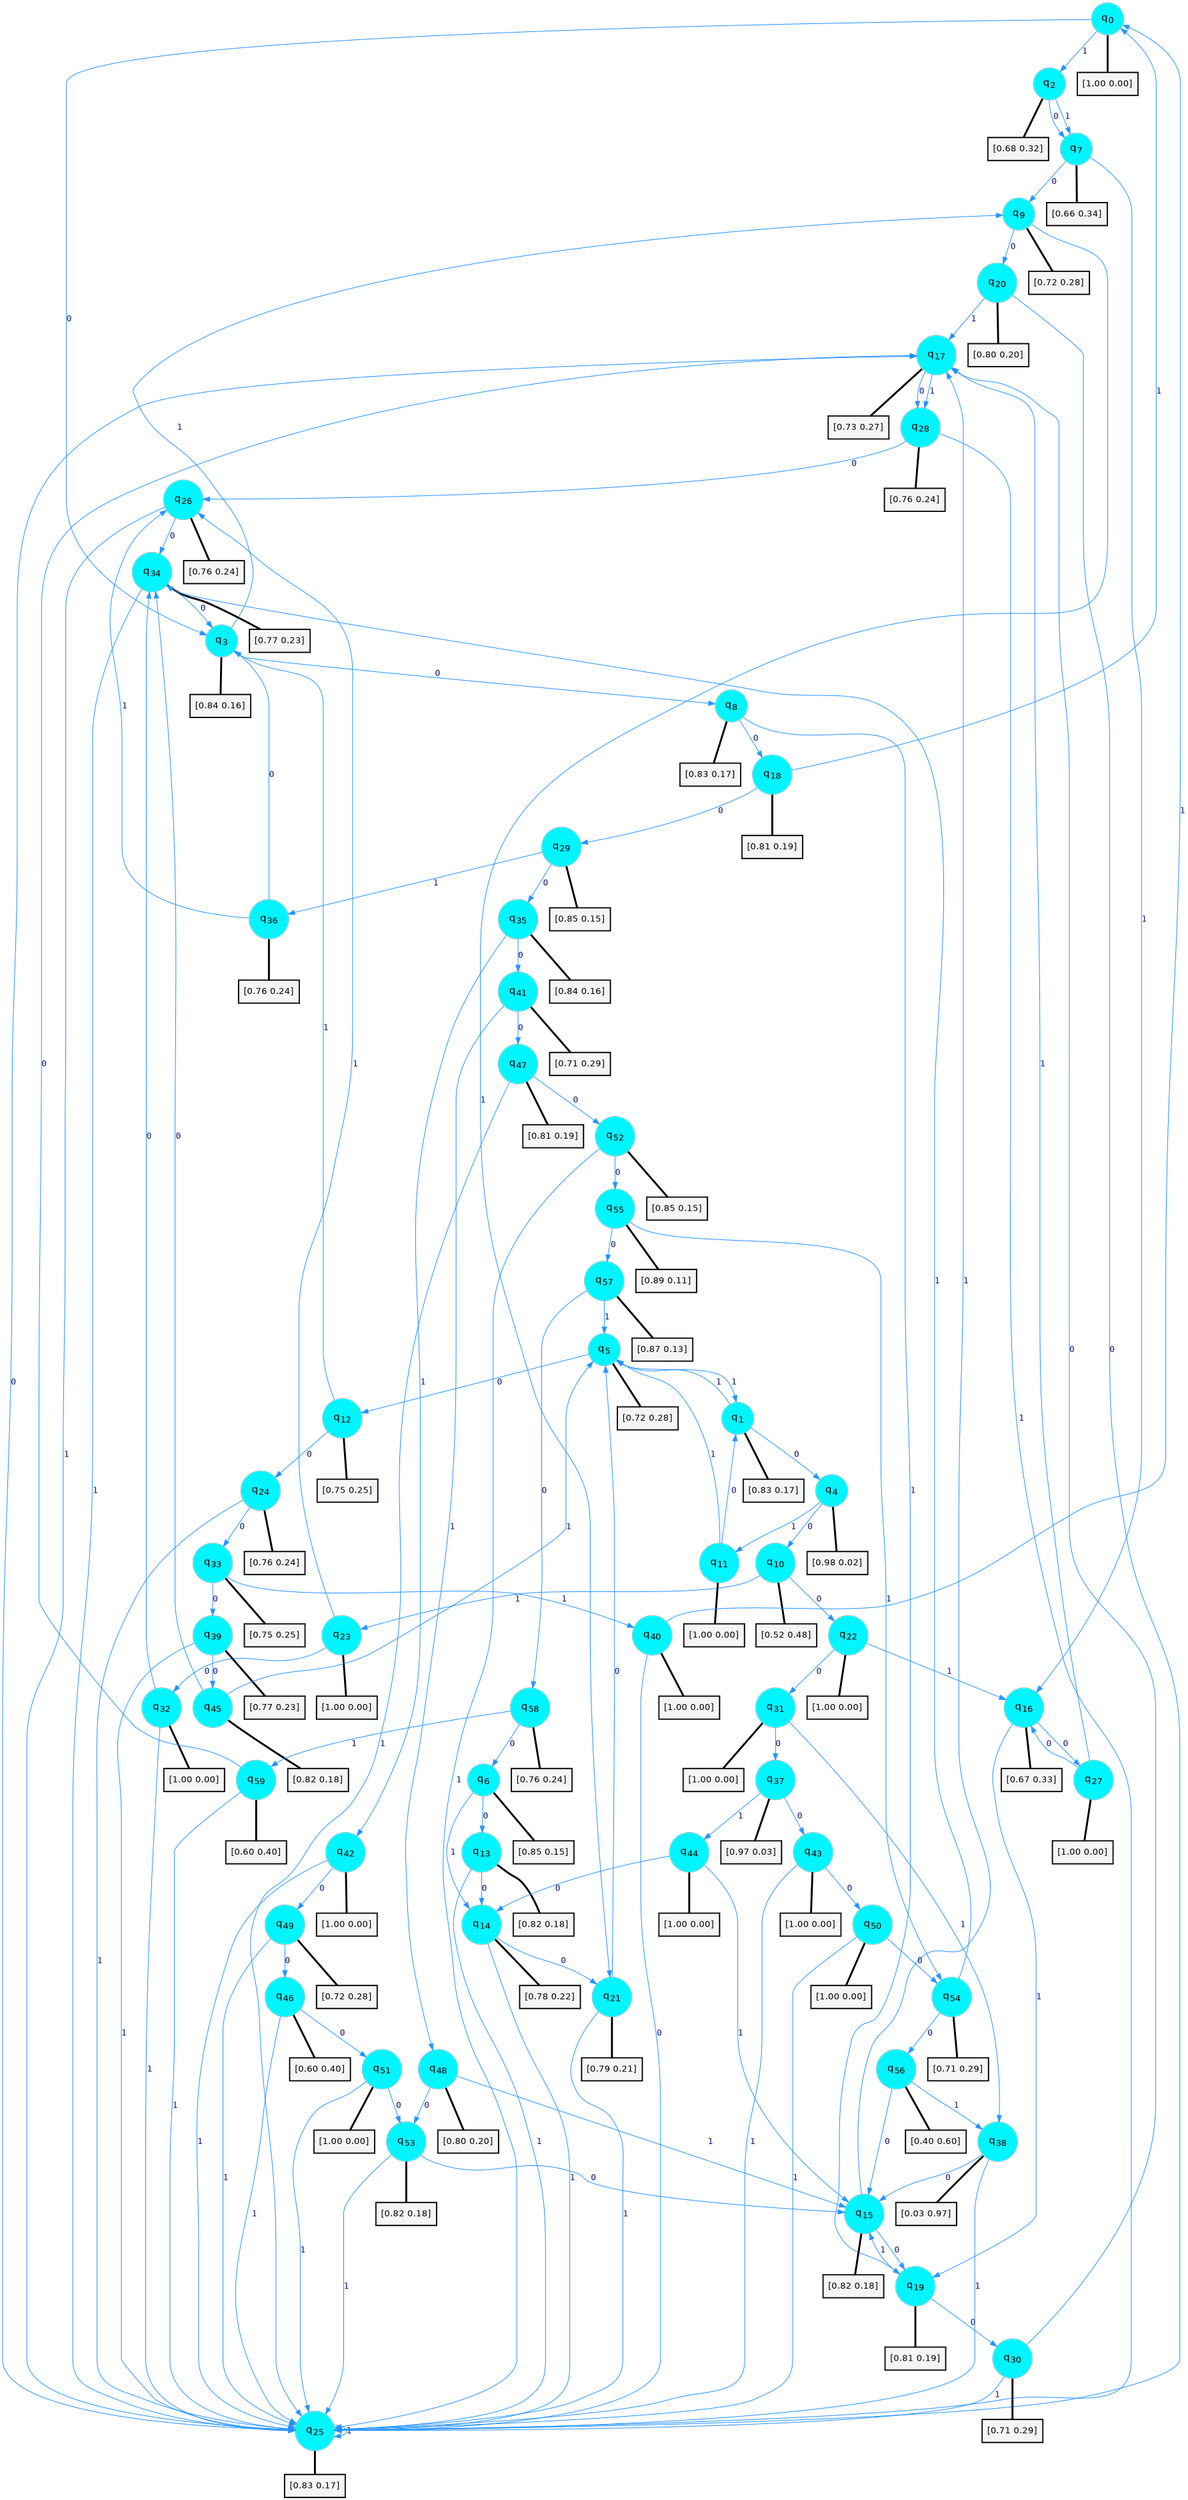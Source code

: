 digraph G {
graph [
bgcolor=transparent, dpi=300, rankdir=TD, size="40,25"];
node [
color=gray, fillcolor=turquoise1, fontcolor=black, fontname=Helvetica, fontsize=16, fontweight=bold, shape=circle, style=filled];
edge [
arrowsize=1, color=dodgerblue1, fontcolor=midnightblue, fontname=courier, fontweight=bold, penwidth=1, style=solid, weight=20];
0[label=<q<SUB>0</SUB>>];
1[label=<q<SUB>1</SUB>>];
2[label=<q<SUB>2</SUB>>];
3[label=<q<SUB>3</SUB>>];
4[label=<q<SUB>4</SUB>>];
5[label=<q<SUB>5</SUB>>];
6[label=<q<SUB>6</SUB>>];
7[label=<q<SUB>7</SUB>>];
8[label=<q<SUB>8</SUB>>];
9[label=<q<SUB>9</SUB>>];
10[label=<q<SUB>10</SUB>>];
11[label=<q<SUB>11</SUB>>];
12[label=<q<SUB>12</SUB>>];
13[label=<q<SUB>13</SUB>>];
14[label=<q<SUB>14</SUB>>];
15[label=<q<SUB>15</SUB>>];
16[label=<q<SUB>16</SUB>>];
17[label=<q<SUB>17</SUB>>];
18[label=<q<SUB>18</SUB>>];
19[label=<q<SUB>19</SUB>>];
20[label=<q<SUB>20</SUB>>];
21[label=<q<SUB>21</SUB>>];
22[label=<q<SUB>22</SUB>>];
23[label=<q<SUB>23</SUB>>];
24[label=<q<SUB>24</SUB>>];
25[label=<q<SUB>25</SUB>>];
26[label=<q<SUB>26</SUB>>];
27[label=<q<SUB>27</SUB>>];
28[label=<q<SUB>28</SUB>>];
29[label=<q<SUB>29</SUB>>];
30[label=<q<SUB>30</SUB>>];
31[label=<q<SUB>31</SUB>>];
32[label=<q<SUB>32</SUB>>];
33[label=<q<SUB>33</SUB>>];
34[label=<q<SUB>34</SUB>>];
35[label=<q<SUB>35</SUB>>];
36[label=<q<SUB>36</SUB>>];
37[label=<q<SUB>37</SUB>>];
38[label=<q<SUB>38</SUB>>];
39[label=<q<SUB>39</SUB>>];
40[label=<q<SUB>40</SUB>>];
41[label=<q<SUB>41</SUB>>];
42[label=<q<SUB>42</SUB>>];
43[label=<q<SUB>43</SUB>>];
44[label=<q<SUB>44</SUB>>];
45[label=<q<SUB>45</SUB>>];
46[label=<q<SUB>46</SUB>>];
47[label=<q<SUB>47</SUB>>];
48[label=<q<SUB>48</SUB>>];
49[label=<q<SUB>49</SUB>>];
50[label=<q<SUB>50</SUB>>];
51[label=<q<SUB>51</SUB>>];
52[label=<q<SUB>52</SUB>>];
53[label=<q<SUB>53</SUB>>];
54[label=<q<SUB>54</SUB>>];
55[label=<q<SUB>55</SUB>>];
56[label=<q<SUB>56</SUB>>];
57[label=<q<SUB>57</SUB>>];
58[label=<q<SUB>58</SUB>>];
59[label=<q<SUB>59</SUB>>];
60[label="[1.00 0.00]", shape=box,fontcolor=black, fontname=Helvetica, fontsize=14, penwidth=2, fillcolor=whitesmoke,color=black];
61[label="[0.83 0.17]", shape=box,fontcolor=black, fontname=Helvetica, fontsize=14, penwidth=2, fillcolor=whitesmoke,color=black];
62[label="[0.68 0.32]", shape=box,fontcolor=black, fontname=Helvetica, fontsize=14, penwidth=2, fillcolor=whitesmoke,color=black];
63[label="[0.84 0.16]", shape=box,fontcolor=black, fontname=Helvetica, fontsize=14, penwidth=2, fillcolor=whitesmoke,color=black];
64[label="[0.98 0.02]", shape=box,fontcolor=black, fontname=Helvetica, fontsize=14, penwidth=2, fillcolor=whitesmoke,color=black];
65[label="[0.72 0.28]", shape=box,fontcolor=black, fontname=Helvetica, fontsize=14, penwidth=2, fillcolor=whitesmoke,color=black];
66[label="[0.85 0.15]", shape=box,fontcolor=black, fontname=Helvetica, fontsize=14, penwidth=2, fillcolor=whitesmoke,color=black];
67[label="[0.66 0.34]", shape=box,fontcolor=black, fontname=Helvetica, fontsize=14, penwidth=2, fillcolor=whitesmoke,color=black];
68[label="[0.83 0.17]", shape=box,fontcolor=black, fontname=Helvetica, fontsize=14, penwidth=2, fillcolor=whitesmoke,color=black];
69[label="[0.72 0.28]", shape=box,fontcolor=black, fontname=Helvetica, fontsize=14, penwidth=2, fillcolor=whitesmoke,color=black];
70[label="[0.52 0.48]", shape=box,fontcolor=black, fontname=Helvetica, fontsize=14, penwidth=2, fillcolor=whitesmoke,color=black];
71[label="[1.00 0.00]", shape=box,fontcolor=black, fontname=Helvetica, fontsize=14, penwidth=2, fillcolor=whitesmoke,color=black];
72[label="[0.75 0.25]", shape=box,fontcolor=black, fontname=Helvetica, fontsize=14, penwidth=2, fillcolor=whitesmoke,color=black];
73[label="[0.82 0.18]", shape=box,fontcolor=black, fontname=Helvetica, fontsize=14, penwidth=2, fillcolor=whitesmoke,color=black];
74[label="[0.78 0.22]", shape=box,fontcolor=black, fontname=Helvetica, fontsize=14, penwidth=2, fillcolor=whitesmoke,color=black];
75[label="[0.82 0.18]", shape=box,fontcolor=black, fontname=Helvetica, fontsize=14, penwidth=2, fillcolor=whitesmoke,color=black];
76[label="[0.67 0.33]", shape=box,fontcolor=black, fontname=Helvetica, fontsize=14, penwidth=2, fillcolor=whitesmoke,color=black];
77[label="[0.73 0.27]", shape=box,fontcolor=black, fontname=Helvetica, fontsize=14, penwidth=2, fillcolor=whitesmoke,color=black];
78[label="[0.81 0.19]", shape=box,fontcolor=black, fontname=Helvetica, fontsize=14, penwidth=2, fillcolor=whitesmoke,color=black];
79[label="[0.81 0.19]", shape=box,fontcolor=black, fontname=Helvetica, fontsize=14, penwidth=2, fillcolor=whitesmoke,color=black];
80[label="[0.80 0.20]", shape=box,fontcolor=black, fontname=Helvetica, fontsize=14, penwidth=2, fillcolor=whitesmoke,color=black];
81[label="[0.79 0.21]", shape=box,fontcolor=black, fontname=Helvetica, fontsize=14, penwidth=2, fillcolor=whitesmoke,color=black];
82[label="[1.00 0.00]", shape=box,fontcolor=black, fontname=Helvetica, fontsize=14, penwidth=2, fillcolor=whitesmoke,color=black];
83[label="[1.00 0.00]", shape=box,fontcolor=black, fontname=Helvetica, fontsize=14, penwidth=2, fillcolor=whitesmoke,color=black];
84[label="[0.76 0.24]", shape=box,fontcolor=black, fontname=Helvetica, fontsize=14, penwidth=2, fillcolor=whitesmoke,color=black];
85[label="[0.83 0.17]", shape=box,fontcolor=black, fontname=Helvetica, fontsize=14, penwidth=2, fillcolor=whitesmoke,color=black];
86[label="[0.76 0.24]", shape=box,fontcolor=black, fontname=Helvetica, fontsize=14, penwidth=2, fillcolor=whitesmoke,color=black];
87[label="[1.00 0.00]", shape=box,fontcolor=black, fontname=Helvetica, fontsize=14, penwidth=2, fillcolor=whitesmoke,color=black];
88[label="[0.76 0.24]", shape=box,fontcolor=black, fontname=Helvetica, fontsize=14, penwidth=2, fillcolor=whitesmoke,color=black];
89[label="[0.85 0.15]", shape=box,fontcolor=black, fontname=Helvetica, fontsize=14, penwidth=2, fillcolor=whitesmoke,color=black];
90[label="[0.71 0.29]", shape=box,fontcolor=black, fontname=Helvetica, fontsize=14, penwidth=2, fillcolor=whitesmoke,color=black];
91[label="[1.00 0.00]", shape=box,fontcolor=black, fontname=Helvetica, fontsize=14, penwidth=2, fillcolor=whitesmoke,color=black];
92[label="[1.00 0.00]", shape=box,fontcolor=black, fontname=Helvetica, fontsize=14, penwidth=2, fillcolor=whitesmoke,color=black];
93[label="[0.75 0.25]", shape=box,fontcolor=black, fontname=Helvetica, fontsize=14, penwidth=2, fillcolor=whitesmoke,color=black];
94[label="[0.77 0.23]", shape=box,fontcolor=black, fontname=Helvetica, fontsize=14, penwidth=2, fillcolor=whitesmoke,color=black];
95[label="[0.84 0.16]", shape=box,fontcolor=black, fontname=Helvetica, fontsize=14, penwidth=2, fillcolor=whitesmoke,color=black];
96[label="[0.76 0.24]", shape=box,fontcolor=black, fontname=Helvetica, fontsize=14, penwidth=2, fillcolor=whitesmoke,color=black];
97[label="[0.97 0.03]", shape=box,fontcolor=black, fontname=Helvetica, fontsize=14, penwidth=2, fillcolor=whitesmoke,color=black];
98[label="[0.03 0.97]", shape=box,fontcolor=black, fontname=Helvetica, fontsize=14, penwidth=2, fillcolor=whitesmoke,color=black];
99[label="[0.77 0.23]", shape=box,fontcolor=black, fontname=Helvetica, fontsize=14, penwidth=2, fillcolor=whitesmoke,color=black];
100[label="[1.00 0.00]", shape=box,fontcolor=black, fontname=Helvetica, fontsize=14, penwidth=2, fillcolor=whitesmoke,color=black];
101[label="[0.71 0.29]", shape=box,fontcolor=black, fontname=Helvetica, fontsize=14, penwidth=2, fillcolor=whitesmoke,color=black];
102[label="[1.00 0.00]", shape=box,fontcolor=black, fontname=Helvetica, fontsize=14, penwidth=2, fillcolor=whitesmoke,color=black];
103[label="[1.00 0.00]", shape=box,fontcolor=black, fontname=Helvetica, fontsize=14, penwidth=2, fillcolor=whitesmoke,color=black];
104[label="[1.00 0.00]", shape=box,fontcolor=black, fontname=Helvetica, fontsize=14, penwidth=2, fillcolor=whitesmoke,color=black];
105[label="[0.82 0.18]", shape=box,fontcolor=black, fontname=Helvetica, fontsize=14, penwidth=2, fillcolor=whitesmoke,color=black];
106[label="[0.60 0.40]", shape=box,fontcolor=black, fontname=Helvetica, fontsize=14, penwidth=2, fillcolor=whitesmoke,color=black];
107[label="[0.81 0.19]", shape=box,fontcolor=black, fontname=Helvetica, fontsize=14, penwidth=2, fillcolor=whitesmoke,color=black];
108[label="[0.80 0.20]", shape=box,fontcolor=black, fontname=Helvetica, fontsize=14, penwidth=2, fillcolor=whitesmoke,color=black];
109[label="[0.72 0.28]", shape=box,fontcolor=black, fontname=Helvetica, fontsize=14, penwidth=2, fillcolor=whitesmoke,color=black];
110[label="[1.00 0.00]", shape=box,fontcolor=black, fontname=Helvetica, fontsize=14, penwidth=2, fillcolor=whitesmoke,color=black];
111[label="[1.00 0.00]", shape=box,fontcolor=black, fontname=Helvetica, fontsize=14, penwidth=2, fillcolor=whitesmoke,color=black];
112[label="[0.85 0.15]", shape=box,fontcolor=black, fontname=Helvetica, fontsize=14, penwidth=2, fillcolor=whitesmoke,color=black];
113[label="[0.82 0.18]", shape=box,fontcolor=black, fontname=Helvetica, fontsize=14, penwidth=2, fillcolor=whitesmoke,color=black];
114[label="[0.71 0.29]", shape=box,fontcolor=black, fontname=Helvetica, fontsize=14, penwidth=2, fillcolor=whitesmoke,color=black];
115[label="[0.89 0.11]", shape=box,fontcolor=black, fontname=Helvetica, fontsize=14, penwidth=2, fillcolor=whitesmoke,color=black];
116[label="[0.40 0.60]", shape=box,fontcolor=black, fontname=Helvetica, fontsize=14, penwidth=2, fillcolor=whitesmoke,color=black];
117[label="[0.87 0.13]", shape=box,fontcolor=black, fontname=Helvetica, fontsize=14, penwidth=2, fillcolor=whitesmoke,color=black];
118[label="[0.76 0.24]", shape=box,fontcolor=black, fontname=Helvetica, fontsize=14, penwidth=2, fillcolor=whitesmoke,color=black];
119[label="[0.60 0.40]", shape=box,fontcolor=black, fontname=Helvetica, fontsize=14, penwidth=2, fillcolor=whitesmoke,color=black];
0->3 [label=0];
0->2 [label=1];
0->60 [arrowhead=none, penwidth=3,color=black];
1->4 [label=0];
1->5 [label=1];
1->61 [arrowhead=none, penwidth=3,color=black];
2->7 [label=0];
2->7 [label=1];
2->62 [arrowhead=none, penwidth=3,color=black];
3->8 [label=0];
3->9 [label=1];
3->63 [arrowhead=none, penwidth=3,color=black];
4->10 [label=0];
4->11 [label=1];
4->64 [arrowhead=none, penwidth=3,color=black];
5->12 [label=0];
5->1 [label=1];
5->65 [arrowhead=none, penwidth=3,color=black];
6->13 [label=0];
6->14 [label=1];
6->66 [arrowhead=none, penwidth=3,color=black];
7->9 [label=0];
7->16 [label=1];
7->67 [arrowhead=none, penwidth=3,color=black];
8->18 [label=0];
8->19 [label=1];
8->68 [arrowhead=none, penwidth=3,color=black];
9->20 [label=0];
9->21 [label=1];
9->69 [arrowhead=none, penwidth=3,color=black];
10->22 [label=0];
10->23 [label=1];
10->70 [arrowhead=none, penwidth=3,color=black];
11->1 [label=0];
11->5 [label=1];
11->71 [arrowhead=none, penwidth=3,color=black];
12->24 [label=0];
12->3 [label=1];
12->72 [arrowhead=none, penwidth=3,color=black];
13->14 [label=0];
13->25 [label=1];
13->73 [arrowhead=none, penwidth=3,color=black];
14->21 [label=0];
14->25 [label=1];
14->74 [arrowhead=none, penwidth=3,color=black];
15->19 [label=0];
15->17 [label=1];
15->75 [arrowhead=none, penwidth=3,color=black];
16->27 [label=0];
16->19 [label=1];
16->76 [arrowhead=none, penwidth=3,color=black];
17->28 [label=0];
17->28 [label=1];
17->77 [arrowhead=none, penwidth=3,color=black];
18->29 [label=0];
18->0 [label=1];
18->78 [arrowhead=none, penwidth=3,color=black];
19->30 [label=0];
19->15 [label=1];
19->79 [arrowhead=none, penwidth=3,color=black];
20->25 [label=0];
20->17 [label=1];
20->80 [arrowhead=none, penwidth=3,color=black];
21->5 [label=0];
21->25 [label=1];
21->81 [arrowhead=none, penwidth=3,color=black];
22->31 [label=0];
22->16 [label=1];
22->82 [arrowhead=none, penwidth=3,color=black];
23->32 [label=0];
23->26 [label=1];
23->83 [arrowhead=none, penwidth=3,color=black];
24->33 [label=0];
24->25 [label=1];
24->84 [arrowhead=none, penwidth=3,color=black];
25->17 [label=0];
25->25 [label=1];
25->85 [arrowhead=none, penwidth=3,color=black];
26->34 [label=0];
26->25 [label=1];
26->86 [arrowhead=none, penwidth=3,color=black];
27->16 [label=0];
27->17 [label=1];
27->87 [arrowhead=none, penwidth=3,color=black];
28->26 [label=0];
28->25 [label=1];
28->88 [arrowhead=none, penwidth=3,color=black];
29->35 [label=0];
29->36 [label=1];
29->89 [arrowhead=none, penwidth=3,color=black];
30->17 [label=0];
30->25 [label=1];
30->90 [arrowhead=none, penwidth=3,color=black];
31->37 [label=0];
31->38 [label=1];
31->91 [arrowhead=none, penwidth=3,color=black];
32->34 [label=0];
32->25 [label=1];
32->92 [arrowhead=none, penwidth=3,color=black];
33->39 [label=0];
33->40 [label=1];
33->93 [arrowhead=none, penwidth=3,color=black];
34->3 [label=0];
34->25 [label=1];
34->94 [arrowhead=none, penwidth=3,color=black];
35->41 [label=0];
35->42 [label=1];
35->95 [arrowhead=none, penwidth=3,color=black];
36->3 [label=0];
36->26 [label=1];
36->96 [arrowhead=none, penwidth=3,color=black];
37->43 [label=0];
37->44 [label=1];
37->97 [arrowhead=none, penwidth=3,color=black];
38->15 [label=0];
38->25 [label=1];
38->98 [arrowhead=none, penwidth=3,color=black];
39->45 [label=0];
39->25 [label=1];
39->99 [arrowhead=none, penwidth=3,color=black];
40->25 [label=0];
40->0 [label=1];
40->100 [arrowhead=none, penwidth=3,color=black];
41->47 [label=0];
41->48 [label=1];
41->101 [arrowhead=none, penwidth=3,color=black];
42->49 [label=0];
42->25 [label=1];
42->102 [arrowhead=none, penwidth=3,color=black];
43->50 [label=0];
43->25 [label=1];
43->103 [arrowhead=none, penwidth=3,color=black];
44->14 [label=0];
44->15 [label=1];
44->104 [arrowhead=none, penwidth=3,color=black];
45->34 [label=0];
45->5 [label=1];
45->105 [arrowhead=none, penwidth=3,color=black];
46->51 [label=0];
46->25 [label=1];
46->106 [arrowhead=none, penwidth=3,color=black];
47->52 [label=0];
47->25 [label=1];
47->107 [arrowhead=none, penwidth=3,color=black];
48->53 [label=0];
48->15 [label=1];
48->108 [arrowhead=none, penwidth=3,color=black];
49->46 [label=0];
49->25 [label=1];
49->109 [arrowhead=none, penwidth=3,color=black];
50->54 [label=0];
50->25 [label=1];
50->110 [arrowhead=none, penwidth=3,color=black];
51->53 [label=0];
51->25 [label=1];
51->111 [arrowhead=none, penwidth=3,color=black];
52->55 [label=0];
52->25 [label=1];
52->112 [arrowhead=none, penwidth=3,color=black];
53->15 [label=0];
53->25 [label=1];
53->113 [arrowhead=none, penwidth=3,color=black];
54->56 [label=0];
54->34 [label=1];
54->114 [arrowhead=none, penwidth=3,color=black];
55->57 [label=0];
55->54 [label=1];
55->115 [arrowhead=none, penwidth=3,color=black];
56->15 [label=0];
56->38 [label=1];
56->116 [arrowhead=none, penwidth=3,color=black];
57->58 [label=0];
57->5 [label=1];
57->117 [arrowhead=none, penwidth=3,color=black];
58->6 [label=0];
58->59 [label=1];
58->118 [arrowhead=none, penwidth=3,color=black];
59->17 [label=0];
59->25 [label=1];
59->119 [arrowhead=none, penwidth=3,color=black];
}
